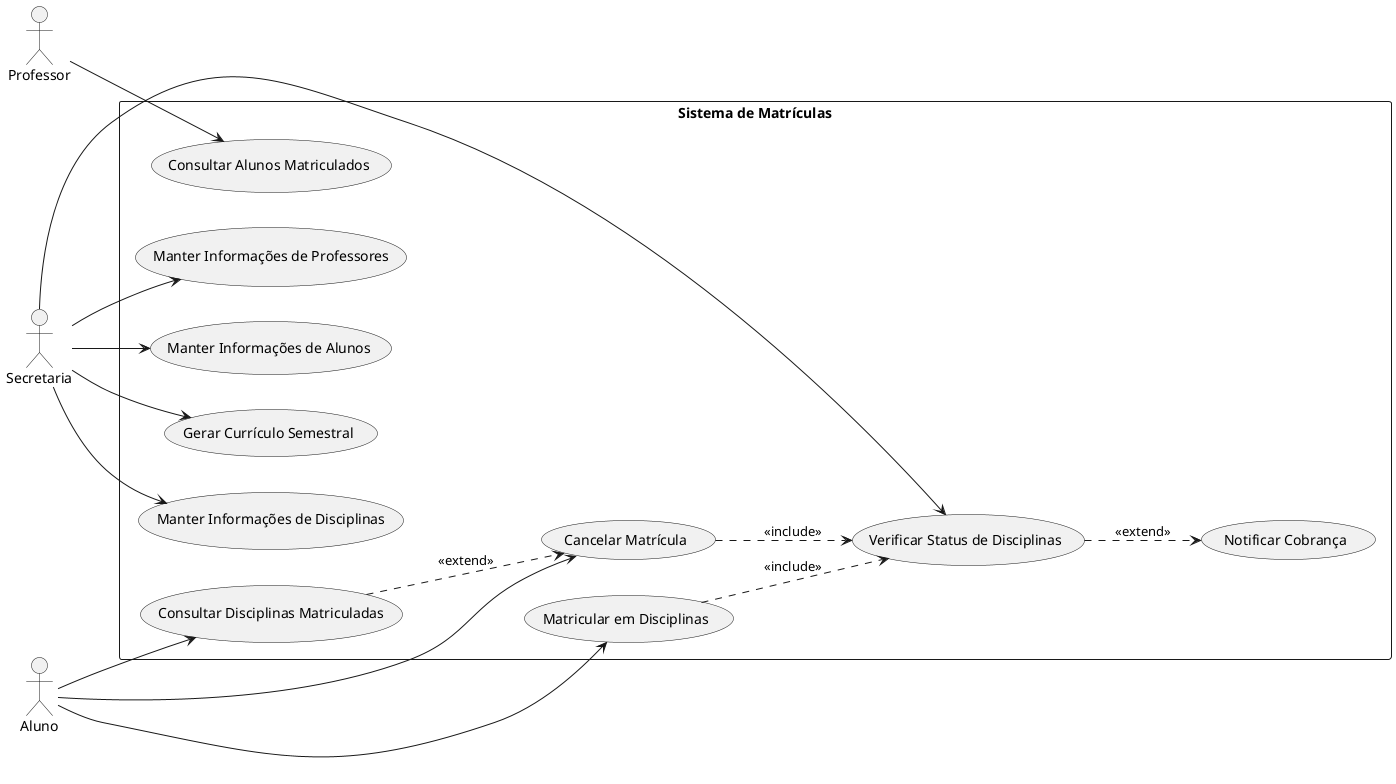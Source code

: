 @startuml
left to right direction
actor Aluno
actor Professor
actor Secretaria

rectangle "Sistema de Matrículas" {
  usecase "Matricular em Disciplinas" as UC2
  usecase "Cancelar Matrícula" as UC3
  usecase "Consultar Disciplinas Matriculadas" as UC4
  usecase "Gerar Currículo Semestral" as UC5
  usecase "Manter Informações de Disciplinas" as UC6
  usecase "Manter Informações de Professores" as UC7
  usecase "Manter Informações de Alunos" as UC8
  usecase "Verificar Status de Disciplinas" as UC9
  usecase "Consultar Alunos Matriculados" as UC10
  usecase "Notificar Cobrança" as UC11
}

Aluno --> UC2
Aluno --> UC3
Aluno --> UC4

Professor --> UC10

Secretaria --> UC5
Secretaria --> UC6
Secretaria --> UC7
Secretaria --> UC8
Secretaria --> UC9

UC2 ..> UC9 : <<include>>
UC3 ..> UC9 : <<include>>
UC9 ..> UC11 : <<extend>>
UC4 ..> UC3 : <<extend>>


@enduml